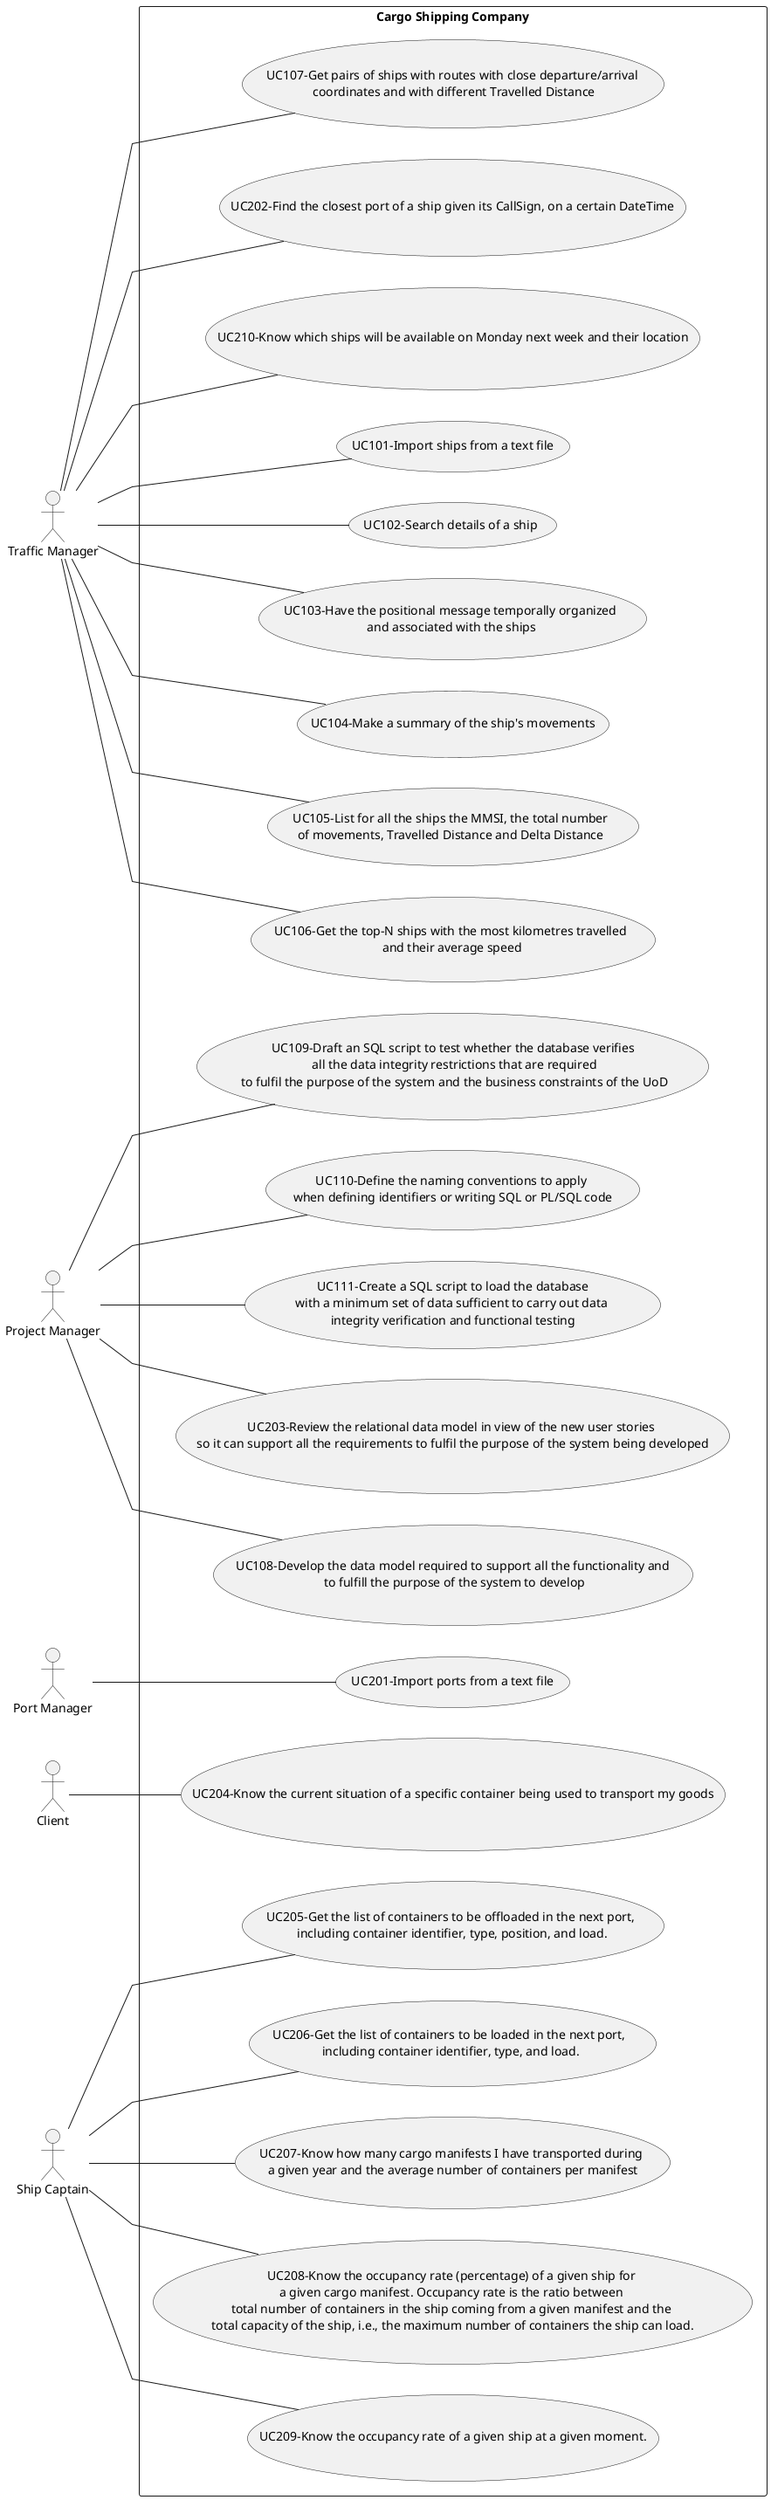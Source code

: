 @startuml
left to right direction
skinparam linetype polyline
actor "Traffic Manager" as tm
actor "Project Manager" as pjm
actor "Port Manager" as pm
actor "Client" as c
actor "Ship Captain" as sc


Rectangle "Cargo Shipping Company"{
usecase "UC101-Import ships from a text file" as UC101
usecase "UC102-Search details of a ship" as UC102
usecase "UC103-Have the positional message temporally organized\n and associated with the ships" as UC103
usecase "UC104-Make a summary of the ship's movements" as UC104
usecase "UC105-List for all the ships the MMSI, the total number\nof movements, Travelled Distance and Delta Distance" as UC105
usecase "UC106-Get the top-N ships with the most kilometres travelled\n and their average speed" as UC106
usecase "UC107-Get pairs of ships with routes with close departure/arrival\n coordinates and with different Travelled Distance" as UC107
usecase "UC108-Develop the data model required to support all the functionality and\n to fulfill the purpose of the system to develop" as UC108
usecase "UC109-Draft an SQL script to test whether the database verifies\n all the data integrity restrictions that are required\n to fulfil the purpose of the system and the business constraints of the UoD" as UC109
usecase "UC110-Define the naming conventions to apply \nwhen defining identifiers or writing SQL or PL/SQL code" as UC110
usecase "UC111-Create a SQL script to load the database\nwith a minimum set of data sufficient to carry out data \nintegrity verification and functional testing" as UC111
usecase "UC201-Import ports from a text file" as UC201
usecase "UC202-Find the closest port of a ship given its CallSign, on a certain DateTime" as UC202
usecase "UC203-Review the relational data model in view of the new user stories \nso it can support all the requirements to fulfil the purpose of the system being developed" as UC203
usecase "UC204-Know the current situation of a specific container being used to transport my goods" as UC204
usecase "UC205-Get the list of containers to be offloaded in the next port, \nincluding container identifier, type, position, and load." as UC205
usecase "UC206-Get the list of containers to be loaded in the next port, \nincluding container identifier, type, and load." as UC206
usecase "UC207-Know how many cargo manifests I have transported during \na given year and the average number of containers per manifest" as UC207
usecase "UC208-Know the occupancy rate (percentage) of a given ship for \na given cargo manifest. Occupancy rate is the ratio between \ntotal number of containers in the ship coming from a given manifest and the \ntotal capacity of the ship, i.e., the maximum number of containers the ship can load." as UC208
usecase "UC209-Know the occupancy rate of a given ship at a given moment." as UC209
usecase "UC210-Know which ships will be available on Monday next week and their location" as UC210

}

tm--UC101
tm--UC102
tm--UC103
tm--UC104
tm--UC105
tm--UC106
tm--UC107
pjm--UC108
pjm--UC109
pjm--UC110
pjm--UC111
pm--UC201
tm--UC202
pjm--UC203
c--UC204
sc--UC205
sc--UC206
sc--UC207
sc--UC208
sc--UC209
tm--UC210
@enduml